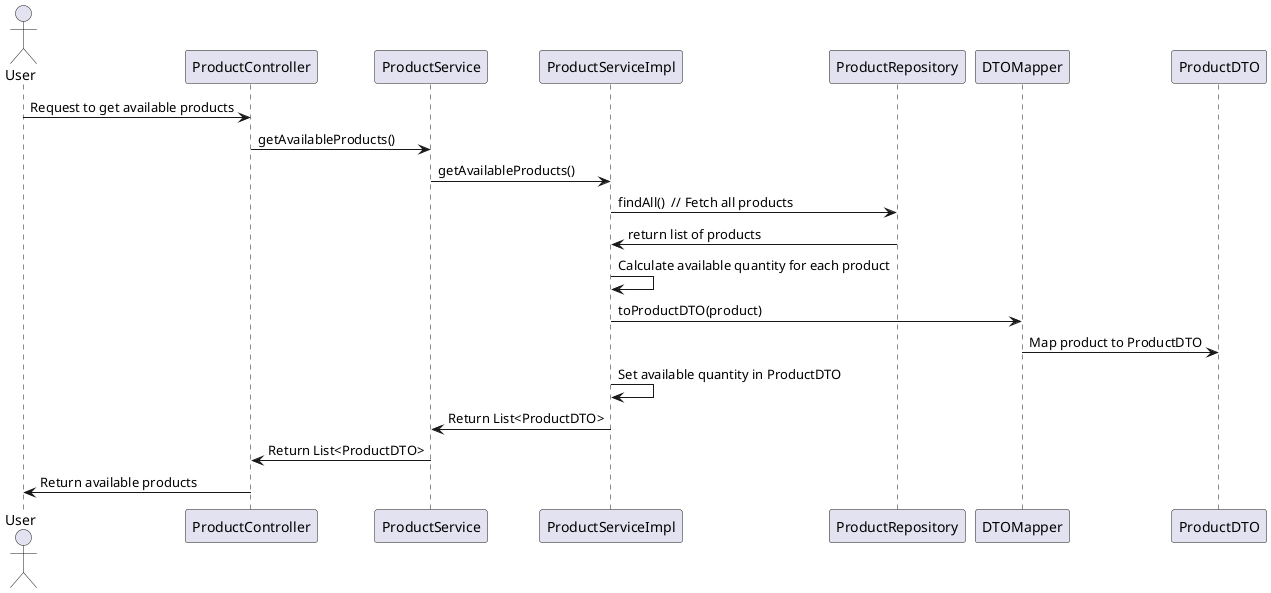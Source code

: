 @startuml

actor User

participant "ProductController" as PC
participant "ProductService" as PS
participant "ProductServiceImpl" as PSI
participant "ProductRepository" as PR
participant "DTOMapper" as DM
participant "ProductDTO" as PDTO

User -> PC : Request to get available products
PC -> PS : getAvailableProducts()
PS -> PSI : getAvailableProducts()
PSI -> PR : findAll()  // Fetch all products
PR -> PSI : return list of products
PSI -> PSI : Calculate available quantity for each product
PSI -> DM : toProductDTO(product)
DM -> PDTO : Map product to ProductDTO
PSI -> PSI : Set available quantity in ProductDTO
PSI -> PS : Return List<ProductDTO>
PS -> PC : Return List<ProductDTO>
PC -> User : Return available products

@enduml
